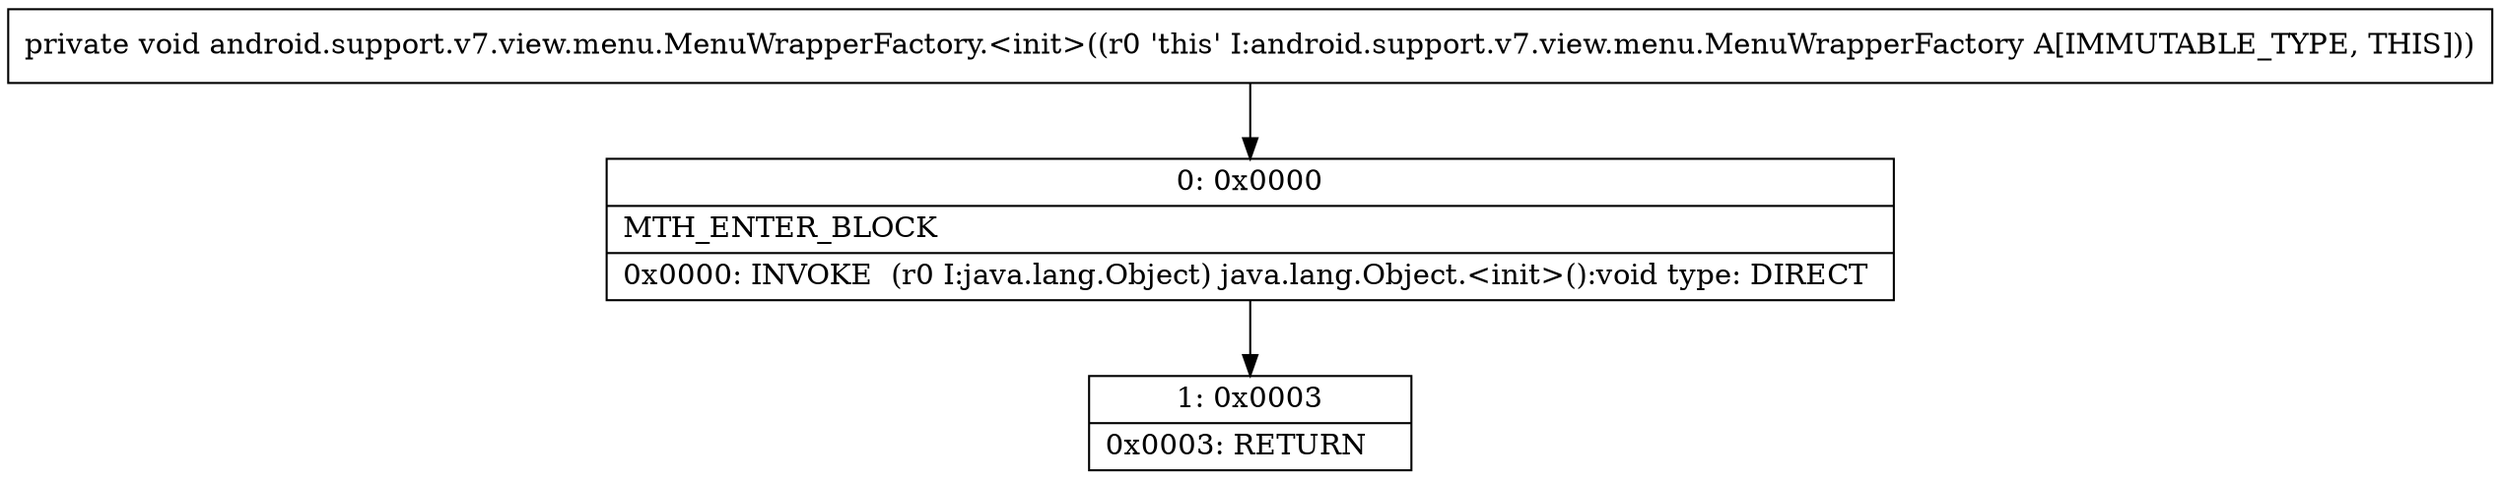 digraph "CFG forandroid.support.v7.view.menu.MenuWrapperFactory.\<init\>()V" {
Node_0 [shape=record,label="{0\:\ 0x0000|MTH_ENTER_BLOCK\l|0x0000: INVOKE  (r0 I:java.lang.Object) java.lang.Object.\<init\>():void type: DIRECT \l}"];
Node_1 [shape=record,label="{1\:\ 0x0003|0x0003: RETURN   \l}"];
MethodNode[shape=record,label="{private void android.support.v7.view.menu.MenuWrapperFactory.\<init\>((r0 'this' I:android.support.v7.view.menu.MenuWrapperFactory A[IMMUTABLE_TYPE, THIS])) }"];
MethodNode -> Node_0;
Node_0 -> Node_1;
}

